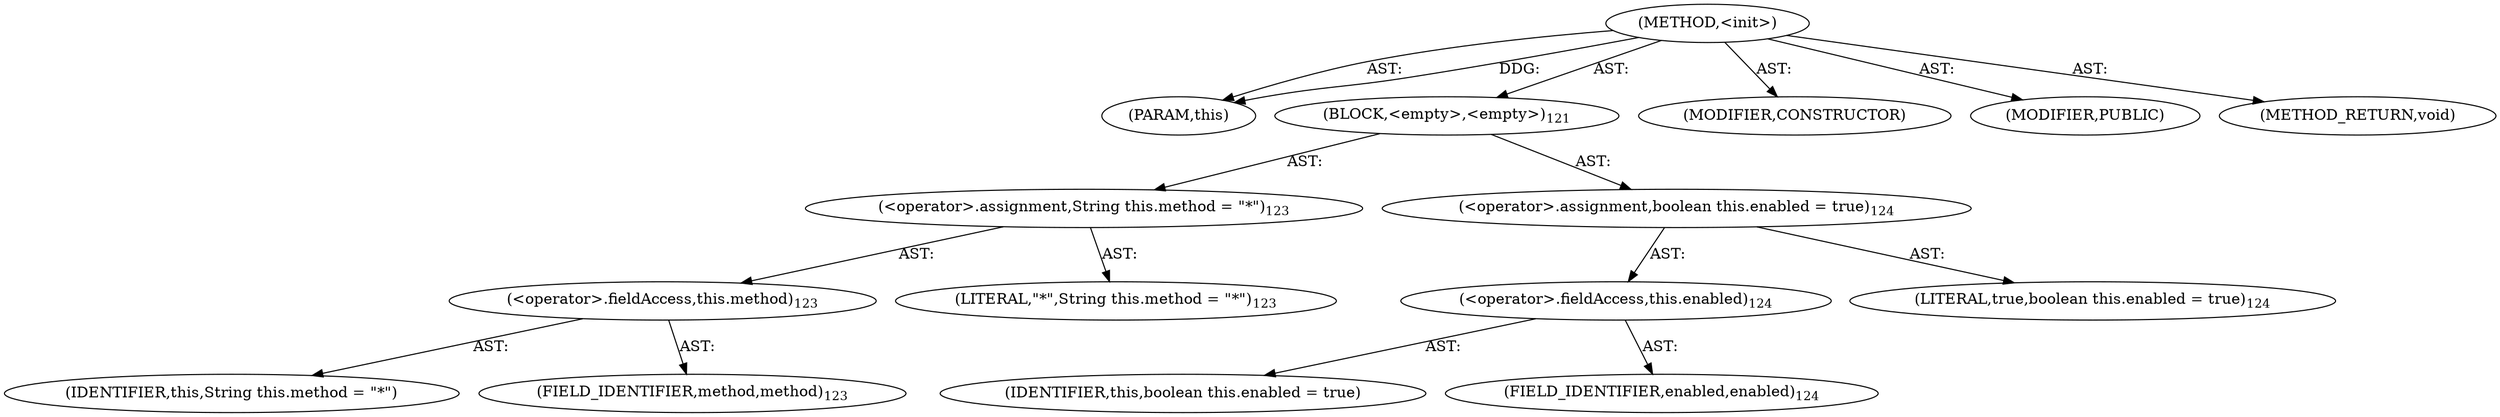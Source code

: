 digraph "&lt;init&gt;" {  
"111669149706" [label = <(METHOD,&lt;init&gt;)> ]
"115964117009" [label = <(PARAM,this)> ]
"25769803790" [label = <(BLOCK,&lt;empty&gt;,&lt;empty&gt;)<SUB>121</SUB>> ]
"30064771120" [label = <(&lt;operator&gt;.assignment,String this.method = &quot;*&quot;)<SUB>123</SUB>> ]
"30064771121" [label = <(&lt;operator&gt;.fieldAccess,this.method)<SUB>123</SUB>> ]
"68719476774" [label = <(IDENTIFIER,this,String this.method = &quot;*&quot;)> ]
"55834574864" [label = <(FIELD_IDENTIFIER,method,method)<SUB>123</SUB>> ]
"90194313224" [label = <(LITERAL,&quot;*&quot;,String this.method = &quot;*&quot;)<SUB>123</SUB>> ]
"30064771122" [label = <(&lt;operator&gt;.assignment,boolean this.enabled = true)<SUB>124</SUB>> ]
"30064771123" [label = <(&lt;operator&gt;.fieldAccess,this.enabled)<SUB>124</SUB>> ]
"68719476775" [label = <(IDENTIFIER,this,boolean this.enabled = true)> ]
"55834574865" [label = <(FIELD_IDENTIFIER,enabled,enabled)<SUB>124</SUB>> ]
"90194313225" [label = <(LITERAL,true,boolean this.enabled = true)<SUB>124</SUB>> ]
"133143986203" [label = <(MODIFIER,CONSTRUCTOR)> ]
"133143986204" [label = <(MODIFIER,PUBLIC)> ]
"128849018890" [label = <(METHOD_RETURN,void)> ]
  "111669149706" -> "115964117009"  [ label = "AST: "] 
  "111669149706" -> "25769803790"  [ label = "AST: "] 
  "111669149706" -> "133143986203"  [ label = "AST: "] 
  "111669149706" -> "133143986204"  [ label = "AST: "] 
  "111669149706" -> "128849018890"  [ label = "AST: "] 
  "25769803790" -> "30064771120"  [ label = "AST: "] 
  "25769803790" -> "30064771122"  [ label = "AST: "] 
  "30064771120" -> "30064771121"  [ label = "AST: "] 
  "30064771120" -> "90194313224"  [ label = "AST: "] 
  "30064771121" -> "68719476774"  [ label = "AST: "] 
  "30064771121" -> "55834574864"  [ label = "AST: "] 
  "30064771122" -> "30064771123"  [ label = "AST: "] 
  "30064771122" -> "90194313225"  [ label = "AST: "] 
  "30064771123" -> "68719476775"  [ label = "AST: "] 
  "30064771123" -> "55834574865"  [ label = "AST: "] 
  "111669149706" -> "115964117009"  [ label = "DDG: "] 
}
